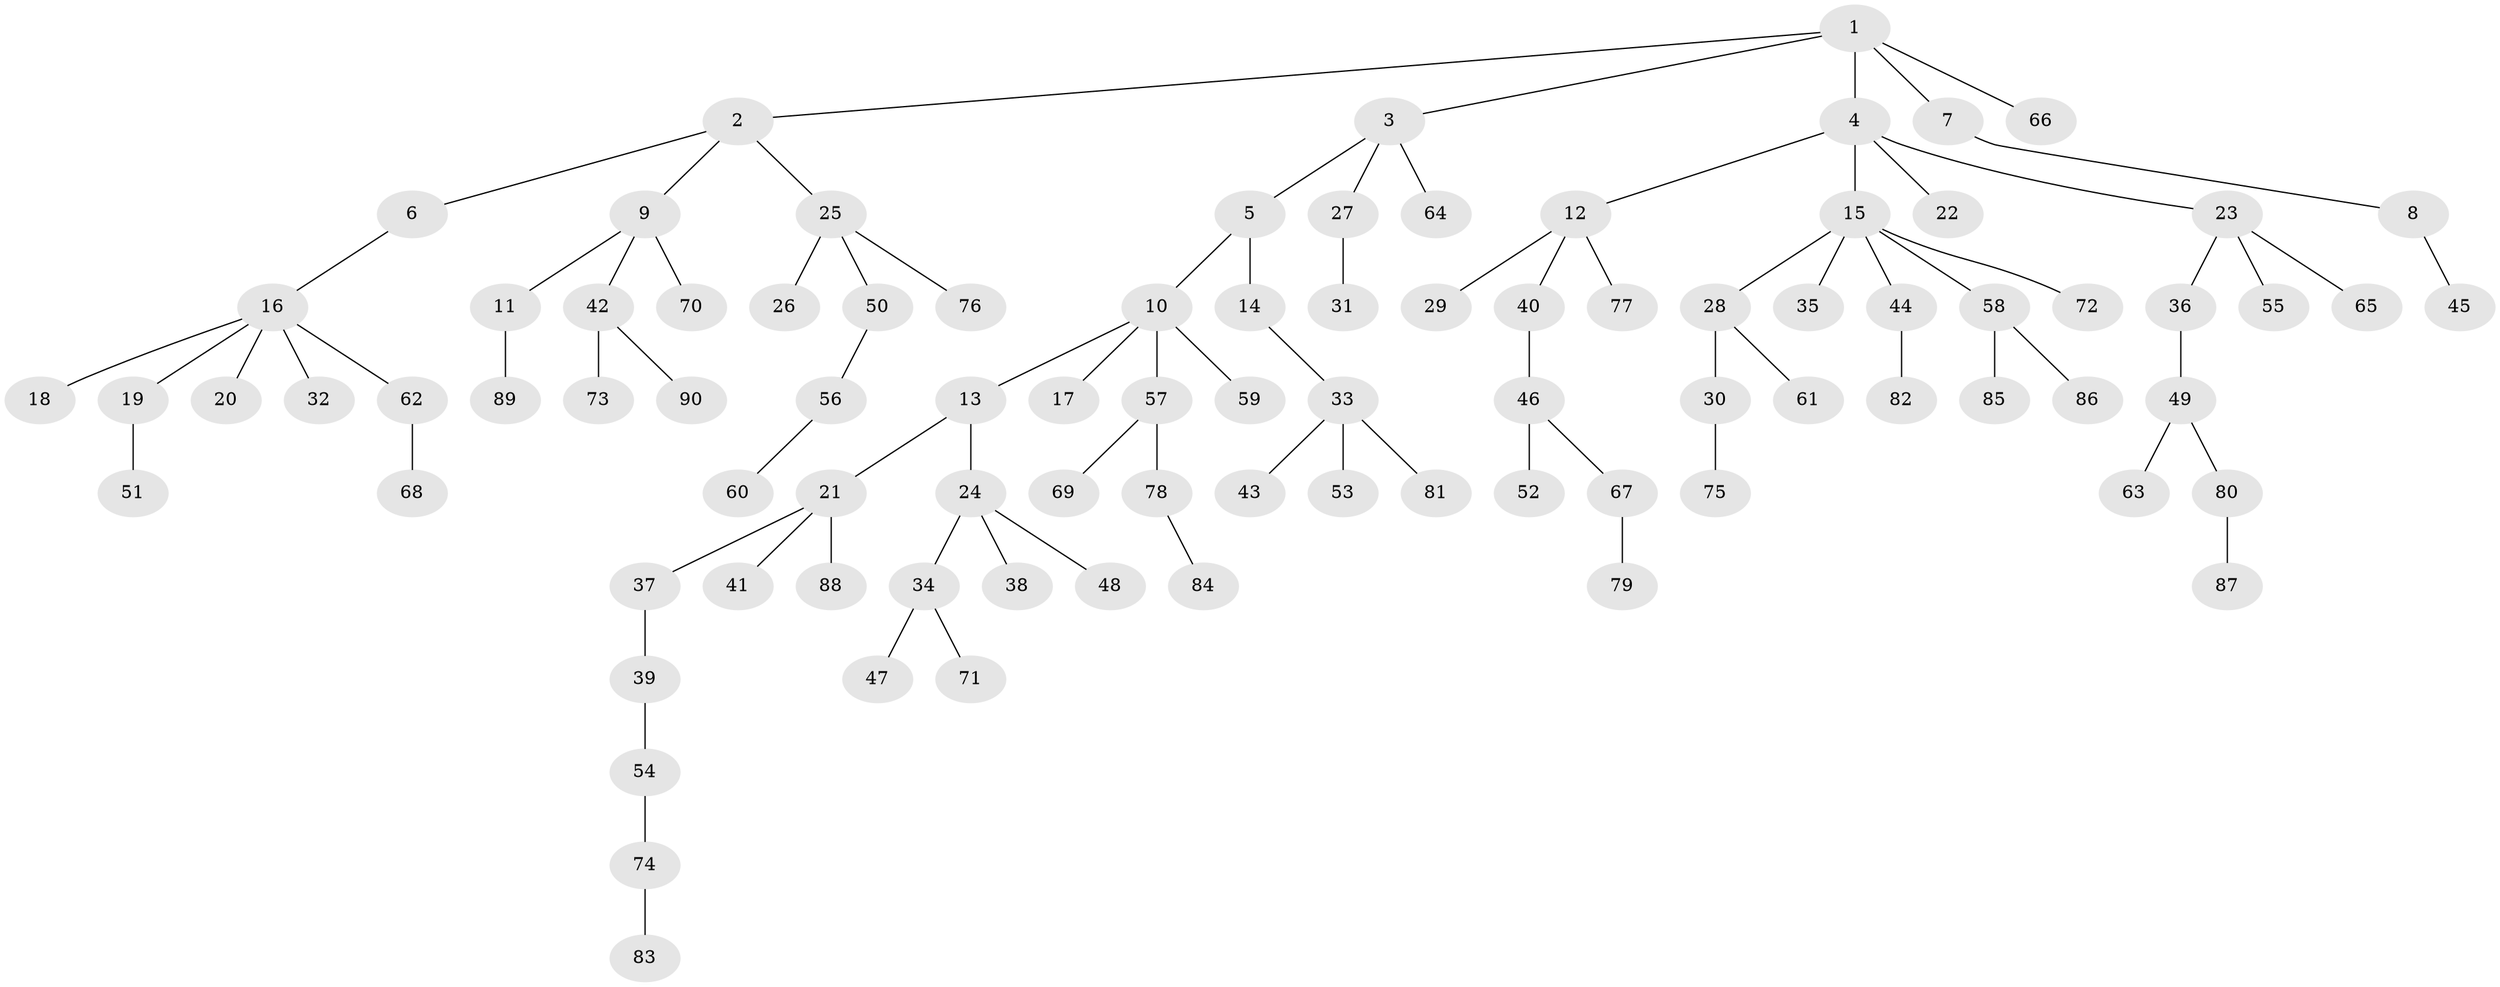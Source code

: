 // Generated by graph-tools (version 1.1) at 2025/36/03/09/25 02:36:50]
// undirected, 90 vertices, 89 edges
graph export_dot {
graph [start="1"]
  node [color=gray90,style=filled];
  1;
  2;
  3;
  4;
  5;
  6;
  7;
  8;
  9;
  10;
  11;
  12;
  13;
  14;
  15;
  16;
  17;
  18;
  19;
  20;
  21;
  22;
  23;
  24;
  25;
  26;
  27;
  28;
  29;
  30;
  31;
  32;
  33;
  34;
  35;
  36;
  37;
  38;
  39;
  40;
  41;
  42;
  43;
  44;
  45;
  46;
  47;
  48;
  49;
  50;
  51;
  52;
  53;
  54;
  55;
  56;
  57;
  58;
  59;
  60;
  61;
  62;
  63;
  64;
  65;
  66;
  67;
  68;
  69;
  70;
  71;
  72;
  73;
  74;
  75;
  76;
  77;
  78;
  79;
  80;
  81;
  82;
  83;
  84;
  85;
  86;
  87;
  88;
  89;
  90;
  1 -- 2;
  1 -- 3;
  1 -- 4;
  1 -- 7;
  1 -- 66;
  2 -- 6;
  2 -- 9;
  2 -- 25;
  3 -- 5;
  3 -- 27;
  3 -- 64;
  4 -- 12;
  4 -- 15;
  4 -- 22;
  4 -- 23;
  5 -- 10;
  5 -- 14;
  6 -- 16;
  7 -- 8;
  8 -- 45;
  9 -- 11;
  9 -- 42;
  9 -- 70;
  10 -- 13;
  10 -- 17;
  10 -- 57;
  10 -- 59;
  11 -- 89;
  12 -- 29;
  12 -- 40;
  12 -- 77;
  13 -- 21;
  13 -- 24;
  14 -- 33;
  15 -- 28;
  15 -- 35;
  15 -- 44;
  15 -- 58;
  15 -- 72;
  16 -- 18;
  16 -- 19;
  16 -- 20;
  16 -- 32;
  16 -- 62;
  19 -- 51;
  21 -- 37;
  21 -- 41;
  21 -- 88;
  23 -- 36;
  23 -- 55;
  23 -- 65;
  24 -- 34;
  24 -- 38;
  24 -- 48;
  25 -- 26;
  25 -- 50;
  25 -- 76;
  27 -- 31;
  28 -- 30;
  28 -- 61;
  30 -- 75;
  33 -- 43;
  33 -- 53;
  33 -- 81;
  34 -- 47;
  34 -- 71;
  36 -- 49;
  37 -- 39;
  39 -- 54;
  40 -- 46;
  42 -- 73;
  42 -- 90;
  44 -- 82;
  46 -- 52;
  46 -- 67;
  49 -- 63;
  49 -- 80;
  50 -- 56;
  54 -- 74;
  56 -- 60;
  57 -- 69;
  57 -- 78;
  58 -- 85;
  58 -- 86;
  62 -- 68;
  67 -- 79;
  74 -- 83;
  78 -- 84;
  80 -- 87;
}
